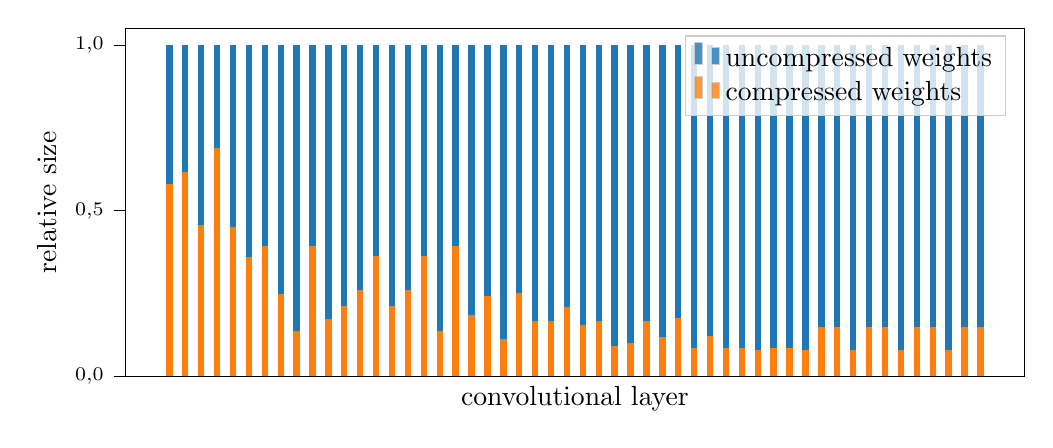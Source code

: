 % This file was created with tikzplotlib v0.10.1.
\begin{tikzpicture}

\definecolor{darkgray176}{RGB}{176,176,176}
\definecolor{darkorange25512714}{RGB}{255,127,14}
\definecolor{lightgray204}{RGB}{204,204,204}
\definecolor{steelblue31119180}{RGB}{31,119,180}

\begin{axis}[
height=6cm,
legend cell align={left},
legend style={fill opacity=0.8, draw opacity=1, text opacity=1, draw=lightgray204},
tick align=outside,
tick pos=left,
width=13cm,
x grid style={darkgray176},
xlabel={convolutional layer},
xmin=-13.85, xmax=268.85,
xtick style={color=black},
xmajorticks=false,
y grid style={darkgray176},
ylabel={relative size},
ymin=0.0, ymax=1.05,
ytick style={color=black},
y tick label style={
    font=\scriptsize,
    /pgf/number format/.cd,
    use comma,
    fixed,
    fixed zerofill,
    precision=1,
    scaled ticks=false,
    /tikz/.cd
  },
]
\draw[draw=none,fill=steelblue31119180] (axis cs:-1.0,0.0) rectangle (axis cs:1.0,1.0);
\addlegendimage{ybar,ybar legend,draw=none,fill=steelblue31119180}
\addlegendentry{uncompressed weights}

\draw[draw=none,fill=steelblue31119180] (axis cs:4.0,0.0) rectangle (axis cs:6.0,1.0);
\draw[draw=none,fill=steelblue31119180] (axis cs:9.0,0.0) rectangle (axis cs:11.0,1.0);
\draw[draw=none,fill=steelblue31119180] (axis cs:14.0,0.0) rectangle (axis cs:16.0,1.0);
\draw[draw=none,fill=steelblue31119180] (axis cs:19.0,0.0) rectangle (axis cs:21.0,1.0);
\draw[draw=none,fill=steelblue31119180] (axis cs:24.0,0.0) rectangle (axis cs:26.0,1.0);
\draw[draw=none,fill=steelblue31119180] (axis cs:29.0,0.0) rectangle (axis cs:31.0,1.0);
\draw[draw=none,fill=steelblue31119180] (axis cs:34.0,0.0) rectangle (axis cs:36.0,1.0);
\draw[draw=none,fill=steelblue31119180] (axis cs:39.0,0.0) rectangle (axis cs:41.0,1.0);
\draw[draw=none,fill=steelblue31119180] (axis cs:44.0,0.0) rectangle (axis cs:46.0,1.0);
\draw[draw=none,fill=steelblue31119180] (axis cs:49.0,0.0) rectangle (axis cs:51.0,1.0);
\draw[draw=none,fill=steelblue31119180] (axis cs:54.0,0.0) rectangle (axis cs:56.0,1.0);
\draw[draw=none,fill=steelblue31119180] (axis cs:59.0,0.0) rectangle (axis cs:61.0,1.0);
\draw[draw=none,fill=steelblue31119180] (axis cs:64.0,0.0) rectangle (axis cs:66.0,1.0);
\draw[draw=none,fill=steelblue31119180] (axis cs:69.0,0.0) rectangle (axis cs:71.0,1.0);
\draw[draw=none,fill=steelblue31119180] (axis cs:74.0,0.0) rectangle (axis cs:76.0,1.0);
\draw[draw=none,fill=steelblue31119180] (axis cs:79.0,0.0) rectangle (axis cs:81.0,1.0);
\draw[draw=none,fill=steelblue31119180] (axis cs:84.0,0.0) rectangle (axis cs:86.0,1.0);
\draw[draw=none,fill=steelblue31119180] (axis cs:89.0,0.0) rectangle (axis cs:91.0,1.0);
\draw[draw=none,fill=steelblue31119180] (axis cs:94.0,0.0) rectangle (axis cs:96.0,1.0);
\draw[draw=none,fill=steelblue31119180] (axis cs:99.0,0.0) rectangle (axis cs:101.0,1.0);
\draw[draw=none,fill=steelblue31119180] (axis cs:104.0,0.0) rectangle (axis cs:106.0,1.0);
\draw[draw=none,fill=steelblue31119180] (axis cs:109.0,0.0) rectangle (axis cs:111.0,1.0);
\draw[draw=none,fill=steelblue31119180] (axis cs:114.0,0.0) rectangle (axis cs:116.0,1.0);
\draw[draw=none,fill=steelblue31119180] (axis cs:119.0,0.0) rectangle (axis cs:121.0,1.0);
\draw[draw=none,fill=steelblue31119180] (axis cs:124.0,0.0) rectangle (axis cs:126.0,1.0);
\draw[draw=none,fill=steelblue31119180] (axis cs:129.0,0.0) rectangle (axis cs:131.0,1.0);
\draw[draw=none,fill=steelblue31119180] (axis cs:134.0,0.0) rectangle (axis cs:136.0,1.0);
\draw[draw=none,fill=steelblue31119180] (axis cs:139.0,0.0) rectangle (axis cs:141.0,1.0);
\draw[draw=none,fill=steelblue31119180] (axis cs:144.0,0.0) rectangle (axis cs:146.0,1.0);
\draw[draw=none,fill=steelblue31119180] (axis cs:149.0,0.0) rectangle (axis cs:151.0,1.0);
\draw[draw=none,fill=steelblue31119180] (axis cs:154.0,0.0) rectangle (axis cs:156.0,1.0);
\draw[draw=none,fill=steelblue31119180] (axis cs:159.0,0.0) rectangle (axis cs:161.0,1.0);
\draw[draw=none,fill=steelblue31119180] (axis cs:164.0,0.0) rectangle (axis cs:166.0,1.0);
\draw[draw=none,fill=steelblue31119180] (axis cs:169.0,0.0) rectangle (axis cs:171.0,1.0);
\draw[draw=none,fill=steelblue31119180] (axis cs:174.0,0.0) rectangle (axis cs:176.0,1.0);
\draw[draw=none,fill=steelblue31119180] (axis cs:179.0,0.0) rectangle (axis cs:181.0,1.0);
\draw[draw=none,fill=steelblue31119180] (axis cs:184.0,0.0) rectangle (axis cs:186.0,1.0);
\draw[draw=none,fill=steelblue31119180] (axis cs:189.0,0.0) rectangle (axis cs:191.0,1.0);
\draw[draw=none,fill=steelblue31119180] (axis cs:194.0,0.0) rectangle (axis cs:196.0,1.0);
\draw[draw=none,fill=steelblue31119180] (axis cs:199.0,0.0) rectangle (axis cs:201.0,1.0);
\draw[draw=none,fill=steelblue31119180] (axis cs:204.0,0.0) rectangle (axis cs:206.0,1.0);
\draw[draw=none,fill=steelblue31119180] (axis cs:209.0,0.0) rectangle (axis cs:211.0,1.0);
\draw[draw=none,fill=steelblue31119180] (axis cs:214.0,0.0) rectangle (axis cs:216.0,1.0);
\draw[draw=none,fill=steelblue31119180] (axis cs:219.0,0.0) rectangle (axis cs:221.0,1.0);
\draw[draw=none,fill=steelblue31119180] (axis cs:224.0,0.0) rectangle (axis cs:226.0,1.0);
\draw[draw=none,fill=steelblue31119180] (axis cs:229.0,0.0) rectangle (axis cs:231.0,1.0);
\draw[draw=none,fill=steelblue31119180] (axis cs:234.0,0.0) rectangle (axis cs:236.0,1.0);
\draw[draw=none,fill=steelblue31119180] (axis cs:239.0,0.0) rectangle (axis cs:241.0,1.0);
\draw[draw=none,fill=steelblue31119180] (axis cs:244.0,0.0) rectangle (axis cs:246.0,1.0);
\draw[draw=none,fill=steelblue31119180] (axis cs:249.0,0.0) rectangle (axis cs:251.0,1.0);
\draw[draw=none,fill=steelblue31119180] (axis cs:254.0,0.0) rectangle (axis cs:256.0,1.0);
\draw[draw=none,fill=darkorange25512714] (axis cs:-1.0,0.0) rectangle (axis cs:1.0,0.582);
\addlegendimage{ybar,ybar legend,draw=none,fill=darkorange25512714}
\addlegendentry{compressed weights}

\draw[draw=none,fill=darkorange25512714] (axis cs:4.0,0.0) rectangle (axis cs:6.0,0.616);
\draw[draw=none,fill=darkorange25512714] (axis cs:9.0,0.0) rectangle (axis cs:11.0,0.458);
\draw[draw=none,fill=darkorange25512714] (axis cs:14.0,0.0) rectangle (axis cs:16.0,0.69);
\draw[draw=none,fill=darkorange25512714] (axis cs:19.0,0.0) rectangle (axis cs:21.0,0.451);
\draw[draw=none,fill=darkorange25512714] (axis cs:24.0,0.0) rectangle (axis cs:26.0,0.361);
\draw[draw=none,fill=darkorange25512714] (axis cs:29.0,0.0) rectangle (axis cs:31.0,0.392);
\draw[draw=none,fill=darkorange25512714] (axis cs:34.0,0.0) rectangle (axis cs:36.0,0.25);
\draw[draw=none,fill=darkorange25512714] (axis cs:39.0,0.0) rectangle (axis cs:41.0,0.137);
\draw[draw=none,fill=darkorange25512714] (axis cs:44.0,0.0) rectangle (axis cs:46.0,0.392);
\draw[draw=none,fill=darkorange25512714] (axis cs:49.0,0.0) rectangle (axis cs:51.0,0.173);
\draw[draw=none,fill=darkorange25512714] (axis cs:54.0,0.0) rectangle (axis cs:56.0,0.212);
\draw[draw=none,fill=darkorange25512714] (axis cs:59.0,0.0) rectangle (axis cs:61.0,0.262);
\draw[draw=none,fill=darkorange25512714] (axis cs:64.0,0.0) rectangle (axis cs:66.0,0.362);
\draw[draw=none,fill=darkorange25512714] (axis cs:69.0,0.0) rectangle (axis cs:71.0,0.212);
\draw[draw=none,fill=darkorange25512714] (axis cs:74.0,0.0) rectangle (axis cs:76.0,0.262);
\draw[draw=none,fill=darkorange25512714] (axis cs:79.0,0.0) rectangle (axis cs:81.0,0.362);
\draw[draw=none,fill=darkorange25512714] (axis cs:84.0,0.0) rectangle (axis cs:86.0,0.137);
\draw[draw=none,fill=darkorange25512714] (axis cs:89.0,0.0) rectangle (axis cs:91.0,0.392);
\draw[draw=none,fill=darkorange25512714] (axis cs:94.0,0.0) rectangle (axis cs:96.0,0.185);
\draw[draw=none,fill=darkorange25512714] (axis cs:99.0,0.0) rectangle (axis cs:101.0,0.243);
\draw[draw=none,fill=darkorange25512714] (axis cs:104.0,0.0) rectangle (axis cs:106.0,0.112);
\draw[draw=none,fill=darkorange25512714] (axis cs:109.0,0.0) rectangle (axis cs:111.0,0.253);
\draw[draw=none,fill=darkorange25512714] (axis cs:114.0,0.0) rectangle (axis cs:116.0,0.168);
\draw[draw=none,fill=darkorange25512714] (axis cs:119.0,0.0) rectangle (axis cs:121.0,0.168);
\draw[draw=none,fill=darkorange25512714] (axis cs:124.0,0.0) rectangle (axis cs:126.0,0.209);
\draw[draw=none,fill=darkorange25512714] (axis cs:129.0,0.0) rectangle (axis cs:131.0,0.156);
\draw[draw=none,fill=darkorange25512714] (axis cs:134.0,0.0) rectangle (axis cs:136.0,0.168);
\draw[draw=none,fill=darkorange25512714] (axis cs:139.0,0.0) rectangle (axis cs:141.0,0.093);
\draw[draw=none,fill=darkorange25512714] (axis cs:144.0,0.0) rectangle (axis cs:146.0,0.1);
\draw[draw=none,fill=darkorange25512714] (axis cs:149.0,0.0) rectangle (axis cs:151.0,0.168);
\draw[draw=none,fill=darkorange25512714] (axis cs:154.0,0.0) rectangle (axis cs:156.0,0.12);
\draw[draw=none,fill=darkorange25512714] (axis cs:159.0,0.0) rectangle (axis cs:161.0,0.175);
\draw[draw=none,fill=darkorange25512714] (axis cs:164.0,0.0) rectangle (axis cs:166.0,0.087);
\draw[draw=none,fill=darkorange25512714] (axis cs:169.0,0.0) rectangle (axis cs:171.0,0.121);
\draw[draw=none,fill=darkorange25512714] (axis cs:174.0,0.0) rectangle (axis cs:176.0,0.087);
\draw[draw=none,fill=darkorange25512714] (axis cs:179.0,0.0) rectangle (axis cs:181.0,0.087);
\draw[draw=none,fill=darkorange25512714] (axis cs:184.0,0.0) rectangle (axis cs:186.0,0.079);
\draw[draw=none,fill=darkorange25512714] (axis cs:189.0,0.0) rectangle (axis cs:191.0,0.087);
\draw[draw=none,fill=darkorange25512714] (axis cs:194.0,0.0) rectangle (axis cs:196.0,0.087);
\draw[draw=none,fill=darkorange25512714] (axis cs:199.0,0.0) rectangle (axis cs:201.0,0.079);
\draw[draw=none,fill=darkorange25512714] (axis cs:204.0,0.0) rectangle (axis cs:206.0,0.15);
\draw[draw=none,fill=darkorange25512714] (axis cs:209.0,0.0) rectangle (axis cs:211.0,0.15);
\draw[draw=none,fill=darkorange25512714] (axis cs:214.0,0.0) rectangle (axis cs:216.0,0.081);
\draw[draw=none,fill=darkorange25512714] (axis cs:219.0,0.0) rectangle (axis cs:221.0,0.15);
\draw[draw=none,fill=darkorange25512714] (axis cs:224.0,0.0) rectangle (axis cs:226.0,0.15);
\draw[draw=none,fill=darkorange25512714] (axis cs:229.0,0.0) rectangle (axis cs:231.0,0.081);
\draw[draw=none,fill=darkorange25512714] (axis cs:234.0,0.0) rectangle (axis cs:236.0,0.15);
\draw[draw=none,fill=darkorange25512714] (axis cs:239.0,0.0) rectangle (axis cs:241.0,0.15);
\draw[draw=none,fill=darkorange25512714] (axis cs:244.0,0.0) rectangle (axis cs:246.0,0.081);
\draw[draw=none,fill=darkorange25512714] (axis cs:249.0,0.0) rectangle (axis cs:251.0,0.15);
\draw[draw=none,fill=darkorange25512714] (axis cs:254.0,0.0) rectangle (axis cs:256.0,0.15);
\end{axis}

\end{tikzpicture}

